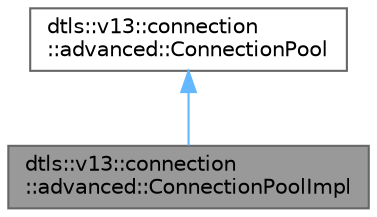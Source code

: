 digraph "dtls::v13::connection::advanced::ConnectionPoolImpl"
{
 // LATEX_PDF_SIZE
  bgcolor="transparent";
  edge [fontname=Helvetica,fontsize=10,labelfontname=Helvetica,labelfontsize=10];
  node [fontname=Helvetica,fontsize=10,shape=box,height=0.2,width=0.4];
  Node1 [id="Node000001",label="dtls::v13::connection\l::advanced::ConnectionPoolImpl",height=0.2,width=0.4,color="gray40", fillcolor="grey60", style="filled", fontcolor="black",tooltip="Connection pool implementation."];
  Node2 -> Node1 [id="edge1_Node000001_Node000002",dir="back",color="steelblue1",style="solid",tooltip=" "];
  Node2 [id="Node000002",label="dtls::v13::connection\l::advanced::ConnectionPool",height=0.2,width=0.4,color="gray40", fillcolor="white", style="filled",URL="$classdtls_1_1v13_1_1connection_1_1advanced_1_1ConnectionPool.html",tooltip="Connection pool interface."];
}
